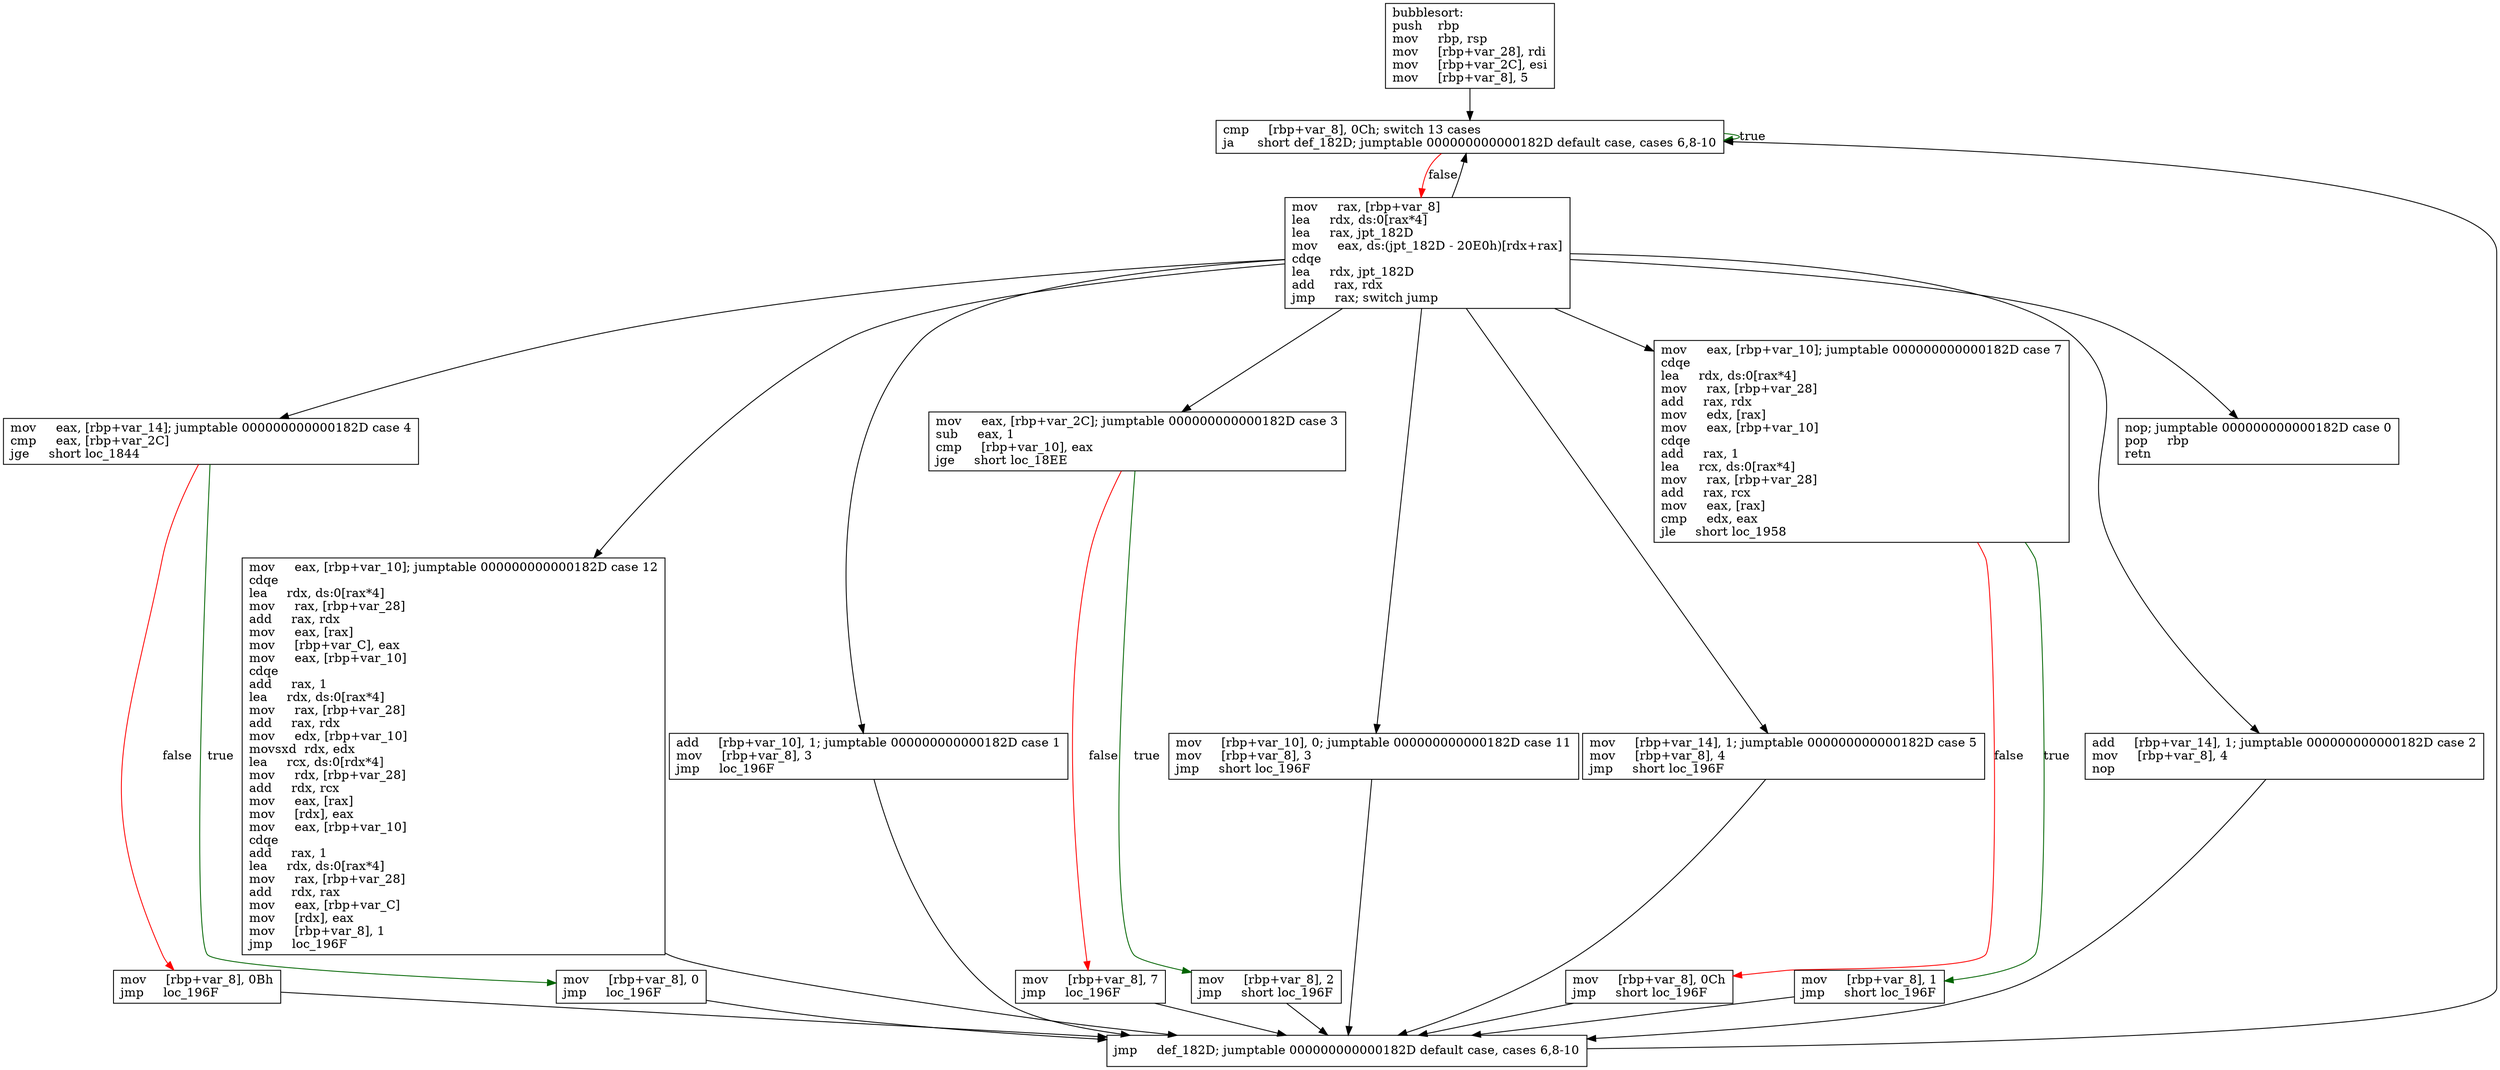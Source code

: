 digraph "bubblesort" {
	graph [
	];
	node [
		shape = "box"
	];
	edge [
	];
	"0" [
		label = "bubblesort:\lpush    rbp\lmov     rbp, rsp\lmov     [rbp+var_28], rdi\lmov     [rbp+var_2C], esi\lmov     [rbp+var_8], 5\l"
	];
	"1" [
		label = "cmp     [rbp+var_8], 0Ch; switch 13 cases\lja      short def_182D; jumptable 000000000000182D default case, cases 6,8-10\l"
	];
	"2" [
		label = "mov     rax, [rbp+var_8]\llea     rdx, ds:0[rax*4]\llea     rax, jpt_182D\lmov     eax, ds:(jpt_182D - 20E0h)[rdx+rax]\lcdqe\llea     rdx, jpt_182D\ladd     rax, rdx\ljmp     rax; switch jump\l"
	];
	"3" [
		label = "mov     eax, [rbp+var_14]; jumptable 000000000000182D case 4\lcmp     eax, [rbp+var_2C]\ljge     short loc_1844\l"
	];
	"4" [
		label = "mov     [rbp+var_8], 0Bh\ljmp     loc_196F\l"
	];
	"5" [
		label = "mov     [rbp+var_8], 0\ljmp     loc_196F\l"
	];
	"6" [
		label = "mov     eax, [rbp+var_10]; jumptable 000000000000182D case 12\lcdqe\llea     rdx, ds:0[rax*4]\lmov     rax, [rbp+var_28]\ladd     rax, rdx\lmov     eax, [rax]\lmov     [rbp+var_C], eax\lmov     eax, [rbp+var_10]\lcdqe\ladd     rax, 1\llea     rdx, ds:0[rax*4]\lmov     rax, [rbp+var_28]\ladd     rax, rdx\lmov     edx, [rbp+var_10]\lmovsxd  rdx, edx\llea     rcx, ds:0[rdx*4]\lmov     rdx, [rbp+var_28]\ladd     rdx, rcx\lmov     eax, [rax]\lmov     [rdx], eax\lmov     eax, [rbp+var_10]\lcdqe\ladd     rax, 1\llea     rdx, ds:0[rax*4]\lmov     rax, [rbp+var_28]\ladd     rdx, rax\lmov     eax, [rbp+var_C]\lmov     [rdx], eax\lmov     [rbp+var_8], 1\ljmp     loc_196F\l"
	];
	"7" [
		label = "add     [rbp+var_10], 1; jumptable 000000000000182D case 1\lmov     [rbp+var_8], 3\ljmp     loc_196F\l"
	];
	"8" [
		label = "mov     eax, [rbp+var_2C]; jumptable 000000000000182D case 3\lsub     eax, 1\lcmp     [rbp+var_10], eax\ljge     short loc_18EE\l"
	];
	"9" [
		label = "mov     [rbp+var_8], 7\ljmp     loc_196F\l"
	];
	"10" [
		label = "mov     [rbp+var_8], 2\ljmp     short loc_196F\l"
	];
	"11" [
		label = "mov     [rbp+var_10], 0; jumptable 000000000000182D case 11\lmov     [rbp+var_8], 3\ljmp     short loc_196F\l"
	];
	"12" [
		label = "mov     [rbp+var_14], 1; jumptable 000000000000182D case 5\lmov     [rbp+var_8], 4\ljmp     short loc_196F\l"
	];
	"13" [
		label = "mov     eax, [rbp+var_10]; jumptable 000000000000182D case 7\lcdqe\llea     rdx, ds:0[rax*4]\lmov     rax, [rbp+var_28]\ladd     rax, rdx\lmov     edx, [rax]\lmov     eax, [rbp+var_10]\lcdqe\ladd     rax, 1\llea     rcx, ds:0[rax*4]\lmov     rax, [rbp+var_28]\ladd     rax, rcx\lmov     eax, [rax]\lcmp     edx, eax\ljle     short loc_1958\l"
	];
	"14" [
		label = "mov     [rbp+var_8], 0Ch\ljmp     short loc_196F\l"
	];
	"15" [
		label = "mov     [rbp+var_8], 1\ljmp     short loc_196F\l"
	];
	"16" [
		label = "add     [rbp+var_14], 1; jumptable 000000000000182D case 2\lmov     [rbp+var_8], 4\lnop\l"
	];
	"17" [
		label = "jmp     def_182D; jumptable 000000000000182D default case, cases 6,8-10\l"
	];
	"18" [
		label = "nop; jumptable 000000000000182D case 0\lpop     rbp\lretn\l"
	];
// node 0
	"0" -> "1" [ ];
// node 1
	"1" -> "2" [ label = "false", color = red ];
	"1" -> "1" [ label = "true", color = darkgreen ];
// node 2
	"2" -> "1" [ ];
	"2" -> "3" [ ];
	"2" -> "6" [ ];
	"2" -> "7" [ ];
	"2" -> "8" [ ];
	"2" -> "11" [ ];
	"2" -> "12" [ ];
	"2" -> "13" [ ];
	"2" -> "16" [ ];
	"2" -> "18" [ ];
// node 3
	"3" -> "4" [ label = "false", color = red ];
	"3" -> "5" [ label = "true", color = darkgreen ];
// node 4
	"4" -> "17" [ ];
// node 5
	"5" -> "17" [ ];
// node 6
	"6" -> "17" [ ];
// node 7
	"7" -> "17" [ ];
// node 8
	"8" -> "9" [ label = "false", color = red ];
	"8" -> "10" [ label = "true", color = darkgreen ];
// node 9
	"9" -> "17" [ ];
// node 10
	"10" -> "17" [ ];
// node 11
	"11" -> "17" [ ];
// node 12
	"12" -> "17" [ ];
// node 13
	"13" -> "14" [ label = "false", color = red ];
	"13" -> "15" [ label = "true", color = darkgreen ];
// node 14
	"14" -> "17" [ ];
// node 15
	"15" -> "17" [ ];
// node 16
	"16" -> "17" [ ];
// node 17
	"17" -> "1" [ ];
// node 18
}
